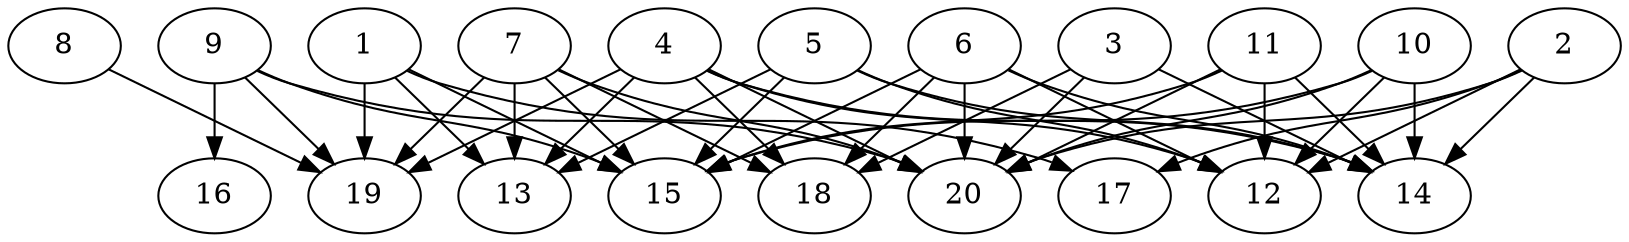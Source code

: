 // DAG automatically generated by daggen at Thu Oct  3 13:58:43 2019
// ./daggen --dot -n 20 --ccr 0.4 --fat 0.9 --regular 0.7 --density 0.9 --mindata 5242880 --maxdata 52428800 
digraph G {
  1 [size="115804160", alpha="0.16", expect_size="46321664"] 
  1 -> 13 [size ="46321664"]
  1 -> 15 [size ="46321664"]
  1 -> 17 [size ="46321664"]
  1 -> 19 [size ="46321664"]
  2 [size="103224320", alpha="0.16", expect_size="41289728"] 
  2 -> 12 [size ="41289728"]
  2 -> 14 [size ="41289728"]
  2 -> 17 [size ="41289728"]
  2 -> 20 [size ="41289728"]
  3 [size="107668480", alpha="0.13", expect_size="43067392"] 
  3 -> 14 [size ="43067392"]
  3 -> 18 [size ="43067392"]
  3 -> 20 [size ="43067392"]
  4 [size="95813120", alpha="0.15", expect_size="38325248"] 
  4 -> 12 [size ="38325248"]
  4 -> 13 [size ="38325248"]
  4 -> 14 [size ="38325248"]
  4 -> 18 [size ="38325248"]
  4 -> 19 [size ="38325248"]
  4 -> 20 [size ="38325248"]
  5 [size="113387520", alpha="0.08", expect_size="45355008"] 
  5 -> 12 [size ="45355008"]
  5 -> 13 [size ="45355008"]
  5 -> 14 [size ="45355008"]
  5 -> 15 [size ="45355008"]
  6 [size="100820480", alpha="0.05", expect_size="40328192"] 
  6 -> 12 [size ="40328192"]
  6 -> 14 [size ="40328192"]
  6 -> 15 [size ="40328192"]
  6 -> 18 [size ="40328192"]
  6 -> 20 [size ="40328192"]
  7 [size="127160320", alpha="0.08", expect_size="50864128"] 
  7 -> 13 [size ="50864128"]
  7 -> 15 [size ="50864128"]
  7 -> 18 [size ="50864128"]
  7 -> 19 [size ="50864128"]
  7 -> 20 [size ="50864128"]
  8 [size="53619200", alpha="0.10", expect_size="21447680"] 
  8 -> 19 [size ="21447680"]
  9 [size="60441600", alpha="0.18", expect_size="24176640"] 
  9 -> 15 [size ="24176640"]
  9 -> 16 [size ="24176640"]
  9 -> 19 [size ="24176640"]
  9 -> 20 [size ="24176640"]
  10 [size="106749440", alpha="0.03", expect_size="42699776"] 
  10 -> 12 [size ="42699776"]
  10 -> 14 [size ="42699776"]
  10 -> 15 [size ="42699776"]
  10 -> 20 [size ="42699776"]
  11 [size="36037120", alpha="0.20", expect_size="14414848"] 
  11 -> 12 [size ="14414848"]
  11 -> 14 [size ="14414848"]
  11 -> 15 [size ="14414848"]
  11 -> 20 [size ="14414848"]
  12 [size="14886400", alpha="0.09", expect_size="5954560"] 
  13 [size="107878400", alpha="0.12", expect_size="43151360"] 
  14 [size="69002240", alpha="0.14", expect_size="27600896"] 
  15 [size="41041920", alpha="0.17", expect_size="16416768"] 
  16 [size="87014400", alpha="0.10", expect_size="34805760"] 
  17 [size="113751040", alpha="0.03", expect_size="45500416"] 
  18 [size="45265920", alpha="0.07", expect_size="18106368"] 
  19 [size="105262080", alpha="0.11", expect_size="42104832"] 
  20 [size="96079360", alpha="0.14", expect_size="38431744"] 
}
